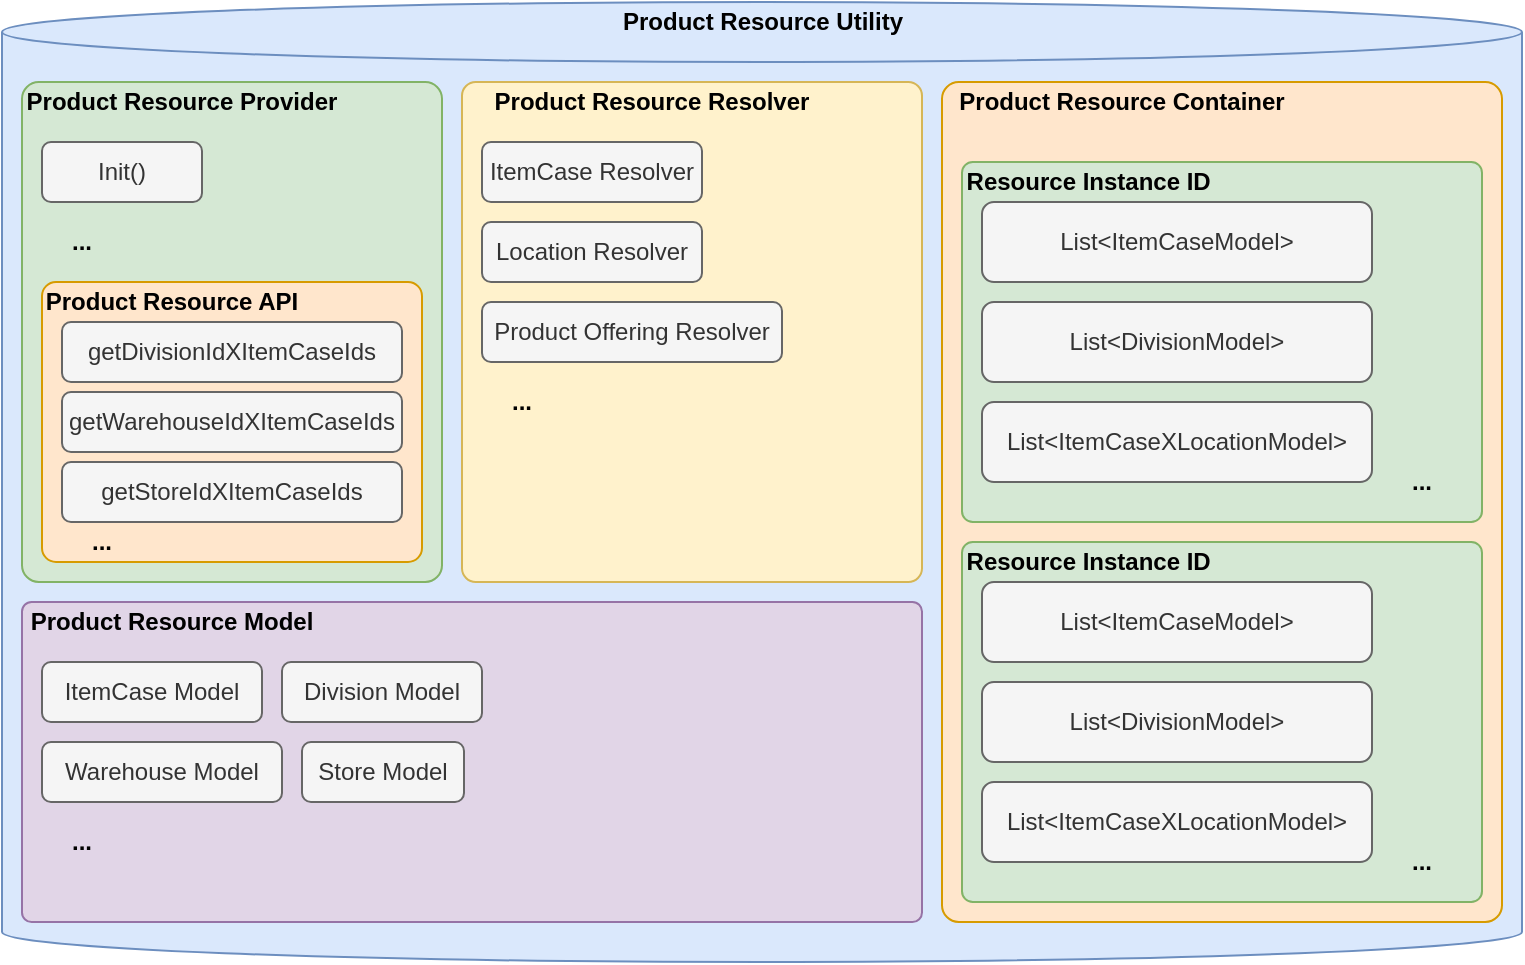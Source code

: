 <mxfile version="14.8.0" type="github">
  <diagram id="5n2btw-c0WX77iNK3rVv" name="Page-1">
    <mxGraphModel dx="1422" dy="882" grid="1" gridSize="10" guides="1" tooltips="1" connect="1" arrows="1" fold="1" page="1" pageScale="1" pageWidth="827" pageHeight="1169" math="0" shadow="0">
      <root>
        <mxCell id="0" />
        <mxCell id="1" parent="0" />
        <mxCell id="A_BkNFHgIpMCRZZli6fJ-1" value="" style="shape=cylinder3;whiteSpace=wrap;html=1;boundedLbl=1;backgroundOutline=1;size=15;fillColor=#dae8fc;strokeColor=#6c8ebf;" parent="1" vertex="1">
          <mxGeometry x="40" y="40" width="760" height="480" as="geometry" />
        </mxCell>
        <mxCell id="A_BkNFHgIpMCRZZli6fJ-8" value="" style="rounded=1;whiteSpace=wrap;html=1;arcSize=3;fillColor=#ffe6cc;strokeColor=#d79b00;" parent="1" vertex="1">
          <mxGeometry x="510" y="80" width="280" height="420" as="geometry" />
        </mxCell>
        <mxCell id="A_BkNFHgIpMCRZZli6fJ-2" value="&lt;b&gt;Product Resource Utility&lt;/b&gt;" style="text;html=1;strokeColor=none;fillColor=none;align=center;verticalAlign=middle;whiteSpace=wrap;rounded=0;" parent="1" vertex="1">
          <mxGeometry x="332.5" y="40" width="175" height="20" as="geometry" />
        </mxCell>
        <mxCell id="A_BkNFHgIpMCRZZli6fJ-3" value="" style="rounded=1;whiteSpace=wrap;html=1;arcSize=4;fillColor=#d5e8d4;strokeColor=#82b366;" parent="1" vertex="1">
          <mxGeometry x="50" y="80" width="210" height="250" as="geometry" />
        </mxCell>
        <mxCell id="A_BkNFHgIpMCRZZli6fJ-4" value="&lt;b&gt;Product Resource Provider&lt;/b&gt;" style="text;html=1;strokeColor=none;fillColor=none;align=center;verticalAlign=middle;whiteSpace=wrap;rounded=0;" parent="1" vertex="1">
          <mxGeometry x="50" y="80" width="160" height="20" as="geometry" />
        </mxCell>
        <mxCell id="A_BkNFHgIpMCRZZli6fJ-5" value="" style="rounded=1;whiteSpace=wrap;html=1;arcSize=3;fillColor=#e1d5e7;strokeColor=#9673a6;" parent="1" vertex="1">
          <mxGeometry x="50" y="340" width="450" height="160" as="geometry" />
        </mxCell>
        <mxCell id="A_BkNFHgIpMCRZZli6fJ-6" value="&lt;b&gt;Product Resource Model&lt;/b&gt;" style="text;html=1;strokeColor=none;fillColor=none;align=center;verticalAlign=middle;whiteSpace=wrap;rounded=0;" parent="1" vertex="1">
          <mxGeometry x="50" y="340" width="150" height="20" as="geometry" />
        </mxCell>
        <mxCell id="A_BkNFHgIpMCRZZli6fJ-7" value="" style="rounded=1;whiteSpace=wrap;html=1;arcSize=3;fillColor=#fff2cc;strokeColor=#d6b656;" parent="1" vertex="1">
          <mxGeometry x="270" y="80" width="230" height="250" as="geometry" />
        </mxCell>
        <mxCell id="A_BkNFHgIpMCRZZli6fJ-9" value="&lt;b&gt;Product Resource Resolver&lt;/b&gt;" style="text;html=1;strokeColor=none;fillColor=none;align=center;verticalAlign=middle;whiteSpace=wrap;rounded=0;" parent="1" vertex="1">
          <mxGeometry x="280" y="80" width="170" height="20" as="geometry" />
        </mxCell>
        <mxCell id="A_BkNFHgIpMCRZZli6fJ-10" value="&lt;b&gt;Product Resource Container&lt;/b&gt;" style="text;html=1;strokeColor=none;fillColor=none;align=center;verticalAlign=middle;whiteSpace=wrap;rounded=0;" parent="1" vertex="1">
          <mxGeometry x="510" y="80" width="180" height="20" as="geometry" />
        </mxCell>
        <mxCell id="A_BkNFHgIpMCRZZli6fJ-11" value="ItemCase Model" style="rounded=1;whiteSpace=wrap;html=1;fillColor=#f5f5f5;strokeColor=#666666;fontColor=#333333;" parent="1" vertex="1">
          <mxGeometry x="60" y="370" width="110" height="30" as="geometry" />
        </mxCell>
        <mxCell id="A_BkNFHgIpMCRZZli6fJ-13" value="Warehouse Model" style="rounded=1;whiteSpace=wrap;html=1;fillColor=#f5f5f5;strokeColor=#666666;fontColor=#333333;" parent="1" vertex="1">
          <mxGeometry x="60" y="410" width="120" height="30" as="geometry" />
        </mxCell>
        <mxCell id="A_BkNFHgIpMCRZZli6fJ-14" value="Division Model" style="rounded=1;whiteSpace=wrap;html=1;fillColor=#f5f5f5;strokeColor=#666666;fontColor=#333333;" parent="1" vertex="1">
          <mxGeometry x="180" y="370" width="100" height="30" as="geometry" />
        </mxCell>
        <mxCell id="A_BkNFHgIpMCRZZli6fJ-15" value="Store Model" style="rounded=1;whiteSpace=wrap;html=1;fillColor=#f5f5f5;strokeColor=#666666;fontColor=#333333;" parent="1" vertex="1">
          <mxGeometry x="190" y="410" width="81" height="30" as="geometry" />
        </mxCell>
        <mxCell id="A_BkNFHgIpMCRZZli6fJ-21" value="&lt;b&gt;...&lt;/b&gt;" style="text;html=1;strokeColor=none;fillColor=none;align=center;verticalAlign=middle;whiteSpace=wrap;rounded=0;" parent="1" vertex="1">
          <mxGeometry x="60" y="450" width="40" height="20" as="geometry" />
        </mxCell>
        <mxCell id="A_BkNFHgIpMCRZZli6fJ-22" value="ItemCase Resolver" style="rounded=1;whiteSpace=wrap;html=1;fillColor=#f5f5f5;strokeColor=#666666;fontColor=#333333;" parent="1" vertex="1">
          <mxGeometry x="280" y="110" width="110" height="30" as="geometry" />
        </mxCell>
        <mxCell id="A_BkNFHgIpMCRZZli6fJ-23" value="Location Resolver" style="rounded=1;whiteSpace=wrap;html=1;fillColor=#f5f5f5;strokeColor=#666666;fontColor=#333333;" parent="1" vertex="1">
          <mxGeometry x="280" y="150" width="110" height="30" as="geometry" />
        </mxCell>
        <mxCell id="A_BkNFHgIpMCRZZli6fJ-24" value="Product Offering Resolver" style="rounded=1;whiteSpace=wrap;html=1;fillColor=#f5f5f5;strokeColor=#666666;fontColor=#333333;" parent="1" vertex="1">
          <mxGeometry x="280" y="190" width="150" height="30" as="geometry" />
        </mxCell>
        <mxCell id="A_BkNFHgIpMCRZZli6fJ-25" value="&lt;b&gt;...&lt;/b&gt;" style="text;html=1;strokeColor=none;fillColor=none;align=center;verticalAlign=middle;whiteSpace=wrap;rounded=0;" parent="1" vertex="1">
          <mxGeometry x="280" y="230" width="40" height="20" as="geometry" />
        </mxCell>
        <mxCell id="A_BkNFHgIpMCRZZli6fJ-33" value="" style="group" parent="1" vertex="1" connectable="0">
          <mxGeometry x="520" y="120" width="260" height="180" as="geometry" />
        </mxCell>
        <mxCell id="A_BkNFHgIpMCRZZli6fJ-27" value="" style="rounded=1;whiteSpace=wrap;html=1;arcSize=3;fillColor=#d5e8d4;strokeColor=#82b366;" parent="A_BkNFHgIpMCRZZli6fJ-33" vertex="1">
          <mxGeometry width="260" height="180" as="geometry" />
        </mxCell>
        <mxCell id="A_BkNFHgIpMCRZZli6fJ-28" value="List&amp;lt;ItemCaseModel&amp;gt;" style="rounded=1;whiteSpace=wrap;html=1;fillColor=#f5f5f5;strokeColor=#666666;fontColor=#333333;" parent="A_BkNFHgIpMCRZZli6fJ-33" vertex="1">
          <mxGeometry x="10" y="20" width="195" height="40" as="geometry" />
        </mxCell>
        <mxCell id="A_BkNFHgIpMCRZZli6fJ-31" value="&lt;b&gt;Resource Instance ID&amp;nbsp;&lt;/b&gt;" style="text;html=1;strokeColor=none;fillColor=none;align=center;verticalAlign=middle;whiteSpace=wrap;rounded=0;" parent="A_BkNFHgIpMCRZZli6fJ-33" vertex="1">
          <mxGeometry width="130" height="20" as="geometry" />
        </mxCell>
        <mxCell id="A_BkNFHgIpMCRZZli6fJ-32" value="&lt;b&gt;...&lt;/b&gt;" style="text;html=1;strokeColor=none;fillColor=none;align=center;verticalAlign=middle;whiteSpace=wrap;rounded=0;" parent="A_BkNFHgIpMCRZZli6fJ-33" vertex="1">
          <mxGeometry x="210" y="150" width="40" height="20" as="geometry" />
        </mxCell>
        <mxCell id="TJgs7zTTfnU_iBwVlpYI-8" value="List&amp;lt;DivisionModel&amp;gt;" style="rounded=1;whiteSpace=wrap;html=1;fillColor=#f5f5f5;strokeColor=#666666;fontColor=#333333;" vertex="1" parent="A_BkNFHgIpMCRZZli6fJ-33">
          <mxGeometry x="10" y="70" width="195" height="40" as="geometry" />
        </mxCell>
        <mxCell id="TJgs7zTTfnU_iBwVlpYI-9" value="List&amp;lt;ItemCaseXLocationModel&amp;gt;" style="rounded=1;whiteSpace=wrap;html=1;fillColor=#f5f5f5;strokeColor=#666666;fontColor=#333333;" vertex="1" parent="A_BkNFHgIpMCRZZli6fJ-33">
          <mxGeometry x="10" y="120" width="195" height="40" as="geometry" />
        </mxCell>
        <mxCell id="A_BkNFHgIpMCRZZli6fJ-48" value="Init()" style="rounded=1;whiteSpace=wrap;html=1;fillColor=#f5f5f5;strokeColor=#666666;fontColor=#333333;" parent="1" vertex="1">
          <mxGeometry x="60" y="110" width="80" height="30" as="geometry" />
        </mxCell>
        <mxCell id="A_BkNFHgIpMCRZZli6fJ-52" value="&lt;b&gt;...&lt;/b&gt;" style="text;html=1;strokeColor=none;fillColor=none;align=center;verticalAlign=middle;whiteSpace=wrap;rounded=0;" parent="1" vertex="1">
          <mxGeometry x="60" y="150" width="40" height="20" as="geometry" />
        </mxCell>
        <mxCell id="TJgs7zTTfnU_iBwVlpYI-1" value="" style="rounded=1;whiteSpace=wrap;html=1;arcSize=5;fillColor=#ffe6cc;strokeColor=#d79b00;" vertex="1" parent="1">
          <mxGeometry x="60" y="180" width="190" height="140" as="geometry" />
        </mxCell>
        <mxCell id="TJgs7zTTfnU_iBwVlpYI-2" value="&lt;b&gt;Product Resource API&lt;/b&gt;" style="text;html=1;strokeColor=none;fillColor=none;align=center;verticalAlign=middle;whiteSpace=wrap;rounded=0;" vertex="1" parent="1">
          <mxGeometry x="60" y="180" width="130" height="20" as="geometry" />
        </mxCell>
        <mxCell id="TJgs7zTTfnU_iBwVlpYI-4" value="getDivisionIdXItemCaseIds" style="rounded=1;whiteSpace=wrap;html=1;fillColor=#f5f5f5;strokeColor=#666666;fontColor=#333333;" vertex="1" parent="1">
          <mxGeometry x="70" y="200" width="170" height="30" as="geometry" />
        </mxCell>
        <mxCell id="TJgs7zTTfnU_iBwVlpYI-5" value="getWarehouseIdXItemCaseIds" style="rounded=1;whiteSpace=wrap;html=1;fillColor=#f5f5f5;strokeColor=#666666;fontColor=#333333;" vertex="1" parent="1">
          <mxGeometry x="70" y="235" width="170" height="30" as="geometry" />
        </mxCell>
        <mxCell id="TJgs7zTTfnU_iBwVlpYI-6" value="getStoreIdXItemCaseIds" style="rounded=1;whiteSpace=wrap;html=1;fillColor=#f5f5f5;strokeColor=#666666;fontColor=#333333;" vertex="1" parent="1">
          <mxGeometry x="70" y="270" width="170" height="30" as="geometry" />
        </mxCell>
        <mxCell id="TJgs7zTTfnU_iBwVlpYI-7" value="&lt;b&gt;...&lt;/b&gt;" style="text;html=1;strokeColor=none;fillColor=none;align=center;verticalAlign=middle;whiteSpace=wrap;rounded=0;" vertex="1" parent="1">
          <mxGeometry x="70" y="300" width="40" height="20" as="geometry" />
        </mxCell>
        <mxCell id="TJgs7zTTfnU_iBwVlpYI-10" value="" style="group" vertex="1" connectable="0" parent="1">
          <mxGeometry x="520" y="310" width="260" height="180" as="geometry" />
        </mxCell>
        <mxCell id="TJgs7zTTfnU_iBwVlpYI-11" value="" style="rounded=1;whiteSpace=wrap;html=1;arcSize=3;fillColor=#d5e8d4;strokeColor=#82b366;" vertex="1" parent="TJgs7zTTfnU_iBwVlpYI-10">
          <mxGeometry width="260" height="180" as="geometry" />
        </mxCell>
        <mxCell id="TJgs7zTTfnU_iBwVlpYI-12" value="List&amp;lt;ItemCaseModel&amp;gt;" style="rounded=1;whiteSpace=wrap;html=1;fillColor=#f5f5f5;strokeColor=#666666;fontColor=#333333;" vertex="1" parent="TJgs7zTTfnU_iBwVlpYI-10">
          <mxGeometry x="10" y="20" width="195" height="40" as="geometry" />
        </mxCell>
        <mxCell id="TJgs7zTTfnU_iBwVlpYI-13" value="&lt;b&gt;Resource Instance ID&amp;nbsp;&lt;/b&gt;" style="text;html=1;strokeColor=none;fillColor=none;align=center;verticalAlign=middle;whiteSpace=wrap;rounded=0;" vertex="1" parent="TJgs7zTTfnU_iBwVlpYI-10">
          <mxGeometry width="130" height="20" as="geometry" />
        </mxCell>
        <mxCell id="TJgs7zTTfnU_iBwVlpYI-14" value="&lt;b&gt;...&lt;/b&gt;" style="text;html=1;strokeColor=none;fillColor=none;align=center;verticalAlign=middle;whiteSpace=wrap;rounded=0;" vertex="1" parent="TJgs7zTTfnU_iBwVlpYI-10">
          <mxGeometry x="210" y="150" width="40" height="20" as="geometry" />
        </mxCell>
        <mxCell id="TJgs7zTTfnU_iBwVlpYI-15" value="List&amp;lt;DivisionModel&amp;gt;" style="rounded=1;whiteSpace=wrap;html=1;fillColor=#f5f5f5;strokeColor=#666666;fontColor=#333333;" vertex="1" parent="TJgs7zTTfnU_iBwVlpYI-10">
          <mxGeometry x="10" y="70" width="195" height="40" as="geometry" />
        </mxCell>
        <mxCell id="TJgs7zTTfnU_iBwVlpYI-16" value="List&amp;lt;ItemCaseXLocationModel&amp;gt;" style="rounded=1;whiteSpace=wrap;html=1;fillColor=#f5f5f5;strokeColor=#666666;fontColor=#333333;" vertex="1" parent="TJgs7zTTfnU_iBwVlpYI-10">
          <mxGeometry x="10" y="120" width="195" height="40" as="geometry" />
        </mxCell>
      </root>
    </mxGraphModel>
  </diagram>
</mxfile>
